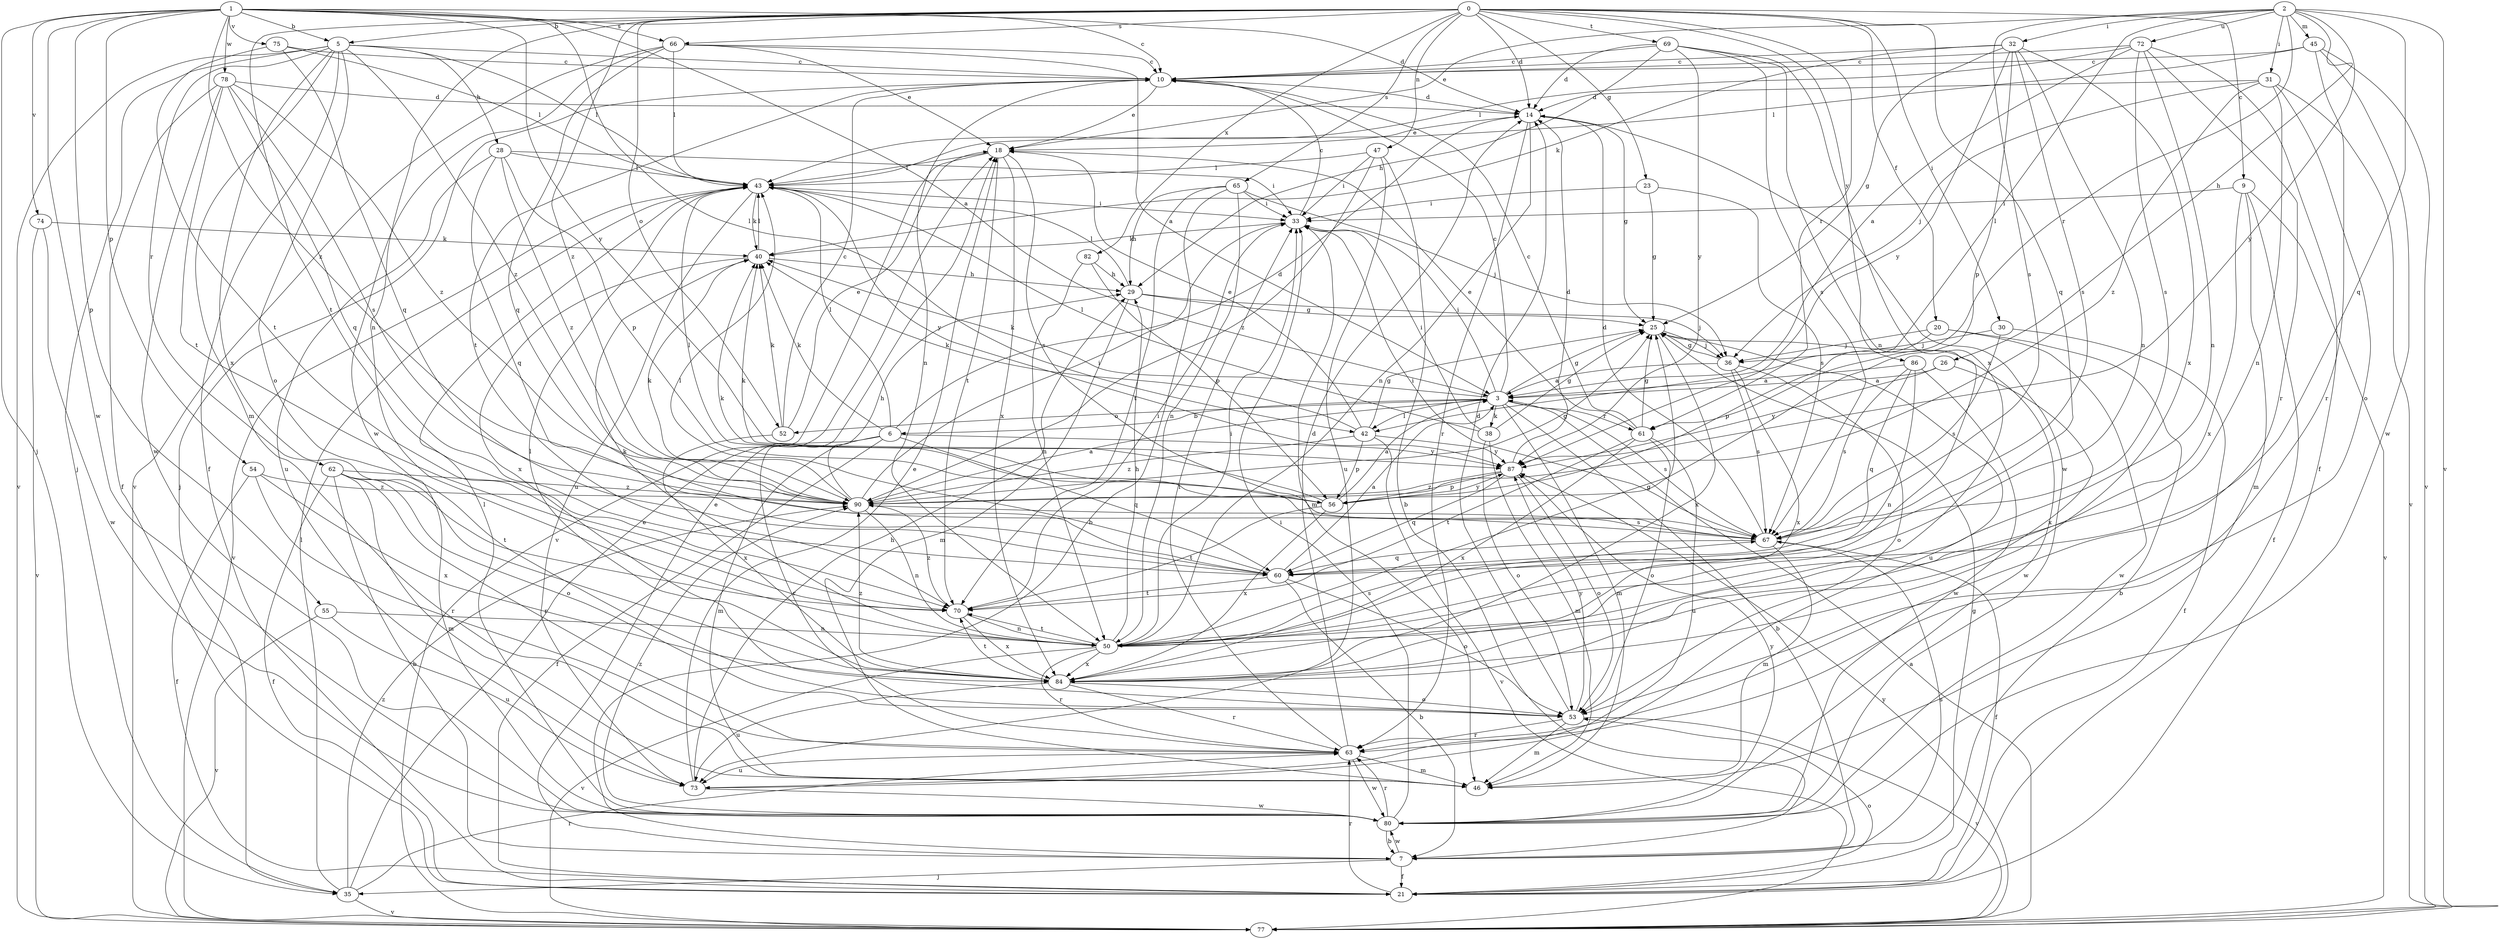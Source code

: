strict digraph  {
0;
1;
2;
3;
5;
6;
7;
9;
10;
14;
18;
20;
21;
23;
25;
26;
28;
29;
30;
31;
32;
33;
35;
36;
38;
40;
42;
43;
45;
46;
47;
50;
52;
53;
54;
55;
56;
60;
61;
62;
63;
65;
66;
67;
69;
70;
72;
73;
74;
75;
77;
78;
80;
82;
84;
86;
87;
90;
0 -> 5  [label=b];
0 -> 9  [label=c];
0 -> 14  [label=d];
0 -> 20  [label=f];
0 -> 23  [label=g];
0 -> 30  [label=i];
0 -> 47  [label=n];
0 -> 50  [label=n];
0 -> 52  [label=o];
0 -> 60  [label=q];
0 -> 61  [label=r];
0 -> 65  [label=s];
0 -> 66  [label=s];
0 -> 69  [label=t];
0 -> 70  [label=t];
0 -> 82  [label=x];
0 -> 86  [label=y];
0 -> 90  [label=z];
1 -> 3  [label=a];
1 -> 5  [label=b];
1 -> 10  [label=c];
1 -> 14  [label=d];
1 -> 35  [label=j];
1 -> 42  [label=l];
1 -> 54  [label=p];
1 -> 55  [label=p];
1 -> 66  [label=s];
1 -> 74  [label=v];
1 -> 75  [label=v];
1 -> 78  [label=w];
1 -> 80  [label=w];
1 -> 87  [label=y];
1 -> 90  [label=z];
2 -> 18  [label=e];
2 -> 26  [label=h];
2 -> 31  [label=i];
2 -> 32  [label=i];
2 -> 42  [label=l];
2 -> 45  [label=m];
2 -> 60  [label=q];
2 -> 61  [label=r];
2 -> 67  [label=s];
2 -> 72  [label=u];
2 -> 77  [label=v];
2 -> 87  [label=y];
3 -> 6  [label=b];
3 -> 7  [label=b];
3 -> 10  [label=c];
3 -> 25  [label=g];
3 -> 33  [label=i];
3 -> 38  [label=k];
3 -> 40  [label=k];
3 -> 42  [label=l];
3 -> 46  [label=m];
3 -> 52  [label=o];
3 -> 61  [label=r];
3 -> 67  [label=s];
5 -> 10  [label=c];
5 -> 21  [label=f];
5 -> 28  [label=h];
5 -> 35  [label=j];
5 -> 43  [label=l];
5 -> 46  [label=m];
5 -> 53  [label=o];
5 -> 62  [label=r];
5 -> 77  [label=v];
5 -> 84  [label=x];
5 -> 90  [label=z];
6 -> 14  [label=d];
6 -> 21  [label=f];
6 -> 40  [label=k];
6 -> 43  [label=l];
6 -> 46  [label=m];
6 -> 60  [label=q];
6 -> 63  [label=r];
6 -> 87  [label=y];
7 -> 18  [label=e];
7 -> 21  [label=f];
7 -> 35  [label=j];
7 -> 67  [label=s];
7 -> 80  [label=w];
9 -> 21  [label=f];
9 -> 33  [label=i];
9 -> 46  [label=m];
9 -> 77  [label=v];
9 -> 84  [label=x];
10 -> 14  [label=d];
10 -> 18  [label=e];
10 -> 35  [label=j];
10 -> 50  [label=n];
10 -> 70  [label=t];
14 -> 18  [label=e];
14 -> 25  [label=g];
14 -> 50  [label=n];
14 -> 63  [label=r];
14 -> 80  [label=w];
18 -> 43  [label=l];
18 -> 67  [label=s];
18 -> 70  [label=t];
18 -> 77  [label=v];
18 -> 84  [label=x];
20 -> 7  [label=b];
20 -> 36  [label=j];
20 -> 56  [label=p];
20 -> 80  [label=w];
21 -> 25  [label=g];
21 -> 53  [label=o];
21 -> 63  [label=r];
23 -> 25  [label=g];
23 -> 33  [label=i];
23 -> 67  [label=s];
25 -> 36  [label=j];
25 -> 73  [label=u];
25 -> 80  [label=w];
25 -> 84  [label=x];
26 -> 3  [label=a];
26 -> 84  [label=x];
26 -> 87  [label=y];
28 -> 33  [label=i];
28 -> 43  [label=l];
28 -> 56  [label=p];
28 -> 60  [label=q];
28 -> 73  [label=u];
28 -> 90  [label=z];
29 -> 25  [label=g];
29 -> 36  [label=j];
29 -> 43  [label=l];
29 -> 46  [label=m];
30 -> 21  [label=f];
30 -> 36  [label=j];
30 -> 67  [label=s];
31 -> 14  [label=d];
31 -> 36  [label=j];
31 -> 50  [label=n];
31 -> 53  [label=o];
31 -> 77  [label=v];
31 -> 90  [label=z];
32 -> 10  [label=c];
32 -> 25  [label=g];
32 -> 40  [label=k];
32 -> 50  [label=n];
32 -> 56  [label=p];
32 -> 67  [label=s];
32 -> 84  [label=x];
32 -> 87  [label=y];
33 -> 10  [label=c];
33 -> 40  [label=k];
33 -> 46  [label=m];
35 -> 18  [label=e];
35 -> 43  [label=l];
35 -> 63  [label=r];
35 -> 77  [label=v];
35 -> 90  [label=z];
36 -> 3  [label=a];
36 -> 25  [label=g];
36 -> 53  [label=o];
36 -> 67  [label=s];
36 -> 84  [label=x];
38 -> 25  [label=g];
38 -> 33  [label=i];
38 -> 43  [label=l];
38 -> 46  [label=m];
38 -> 53  [label=o];
40 -> 29  [label=h];
40 -> 43  [label=l];
40 -> 84  [label=x];
42 -> 18  [label=e];
42 -> 25  [label=g];
42 -> 40  [label=k];
42 -> 56  [label=p];
42 -> 77  [label=v];
42 -> 87  [label=y];
42 -> 90  [label=z];
43 -> 33  [label=i];
43 -> 40  [label=k];
43 -> 73  [label=u];
43 -> 77  [label=v];
43 -> 87  [label=y];
45 -> 10  [label=c];
45 -> 43  [label=l];
45 -> 63  [label=r];
45 -> 77  [label=v];
45 -> 80  [label=w];
47 -> 7  [label=b];
47 -> 33  [label=i];
47 -> 43  [label=l];
47 -> 73  [label=u];
47 -> 90  [label=z];
50 -> 25  [label=g];
50 -> 29  [label=h];
50 -> 33  [label=i];
50 -> 40  [label=k];
50 -> 63  [label=r];
50 -> 67  [label=s];
50 -> 70  [label=t];
50 -> 77  [label=v];
50 -> 84  [label=x];
52 -> 10  [label=c];
52 -> 18  [label=e];
52 -> 40  [label=k];
52 -> 84  [label=x];
53 -> 14  [label=d];
53 -> 43  [label=l];
53 -> 46  [label=m];
53 -> 63  [label=r];
53 -> 77  [label=v];
53 -> 87  [label=y];
54 -> 21  [label=f];
54 -> 63  [label=r];
54 -> 84  [label=x];
54 -> 90  [label=z];
55 -> 50  [label=n];
55 -> 73  [label=u];
55 -> 77  [label=v];
56 -> 3  [label=a];
56 -> 40  [label=k];
56 -> 43  [label=l];
56 -> 70  [label=t];
56 -> 84  [label=x];
56 -> 87  [label=y];
60 -> 3  [label=a];
60 -> 7  [label=b];
60 -> 43  [label=l];
60 -> 53  [label=o];
60 -> 70  [label=t];
61 -> 10  [label=c];
61 -> 18  [label=e];
61 -> 25  [label=g];
61 -> 53  [label=o];
61 -> 70  [label=t];
61 -> 73  [label=u];
61 -> 84  [label=x];
62 -> 7  [label=b];
62 -> 21  [label=f];
62 -> 46  [label=m];
62 -> 53  [label=o];
62 -> 63  [label=r];
62 -> 70  [label=t];
62 -> 90  [label=z];
63 -> 14  [label=d];
63 -> 33  [label=i];
63 -> 46  [label=m];
63 -> 73  [label=u];
63 -> 80  [label=w];
65 -> 7  [label=b];
65 -> 29  [label=h];
65 -> 33  [label=i];
65 -> 36  [label=j];
65 -> 50  [label=n];
65 -> 70  [label=t];
66 -> 3  [label=a];
66 -> 10  [label=c];
66 -> 18  [label=e];
66 -> 43  [label=l];
66 -> 60  [label=q];
66 -> 77  [label=v];
66 -> 80  [label=w];
67 -> 14  [label=d];
67 -> 21  [label=f];
67 -> 33  [label=i];
67 -> 40  [label=k];
67 -> 46  [label=m];
67 -> 60  [label=q];
69 -> 10  [label=c];
69 -> 14  [label=d];
69 -> 29  [label=h];
69 -> 50  [label=n];
69 -> 67  [label=s];
69 -> 84  [label=x];
69 -> 87  [label=y];
70 -> 33  [label=i];
70 -> 50  [label=n];
70 -> 84  [label=x];
70 -> 90  [label=z];
72 -> 3  [label=a];
72 -> 10  [label=c];
72 -> 21  [label=f];
72 -> 43  [label=l];
72 -> 50  [label=n];
72 -> 63  [label=r];
72 -> 67  [label=s];
73 -> 18  [label=e];
73 -> 29  [label=h];
73 -> 80  [label=w];
74 -> 40  [label=k];
74 -> 77  [label=v];
74 -> 80  [label=w];
75 -> 10  [label=c];
75 -> 43  [label=l];
75 -> 60  [label=q];
75 -> 70  [label=t];
77 -> 3  [label=a];
77 -> 87  [label=y];
78 -> 14  [label=d];
78 -> 21  [label=f];
78 -> 60  [label=q];
78 -> 67  [label=s];
78 -> 70  [label=t];
78 -> 80  [label=w];
78 -> 90  [label=z];
80 -> 7  [label=b];
80 -> 33  [label=i];
80 -> 43  [label=l];
80 -> 63  [label=r];
80 -> 87  [label=y];
80 -> 90  [label=z];
82 -> 29  [label=h];
82 -> 50  [label=n];
82 -> 56  [label=p];
84 -> 53  [label=o];
84 -> 63  [label=r];
84 -> 70  [label=t];
84 -> 73  [label=u];
84 -> 90  [label=z];
86 -> 3  [label=a];
86 -> 50  [label=n];
86 -> 60  [label=q];
86 -> 67  [label=s];
86 -> 80  [label=w];
87 -> 14  [label=d];
87 -> 53  [label=o];
87 -> 56  [label=p];
87 -> 60  [label=q];
87 -> 90  [label=z];
90 -> 3  [label=a];
90 -> 25  [label=g];
90 -> 29  [label=h];
90 -> 33  [label=i];
90 -> 40  [label=k];
90 -> 50  [label=n];
90 -> 67  [label=s];
}
